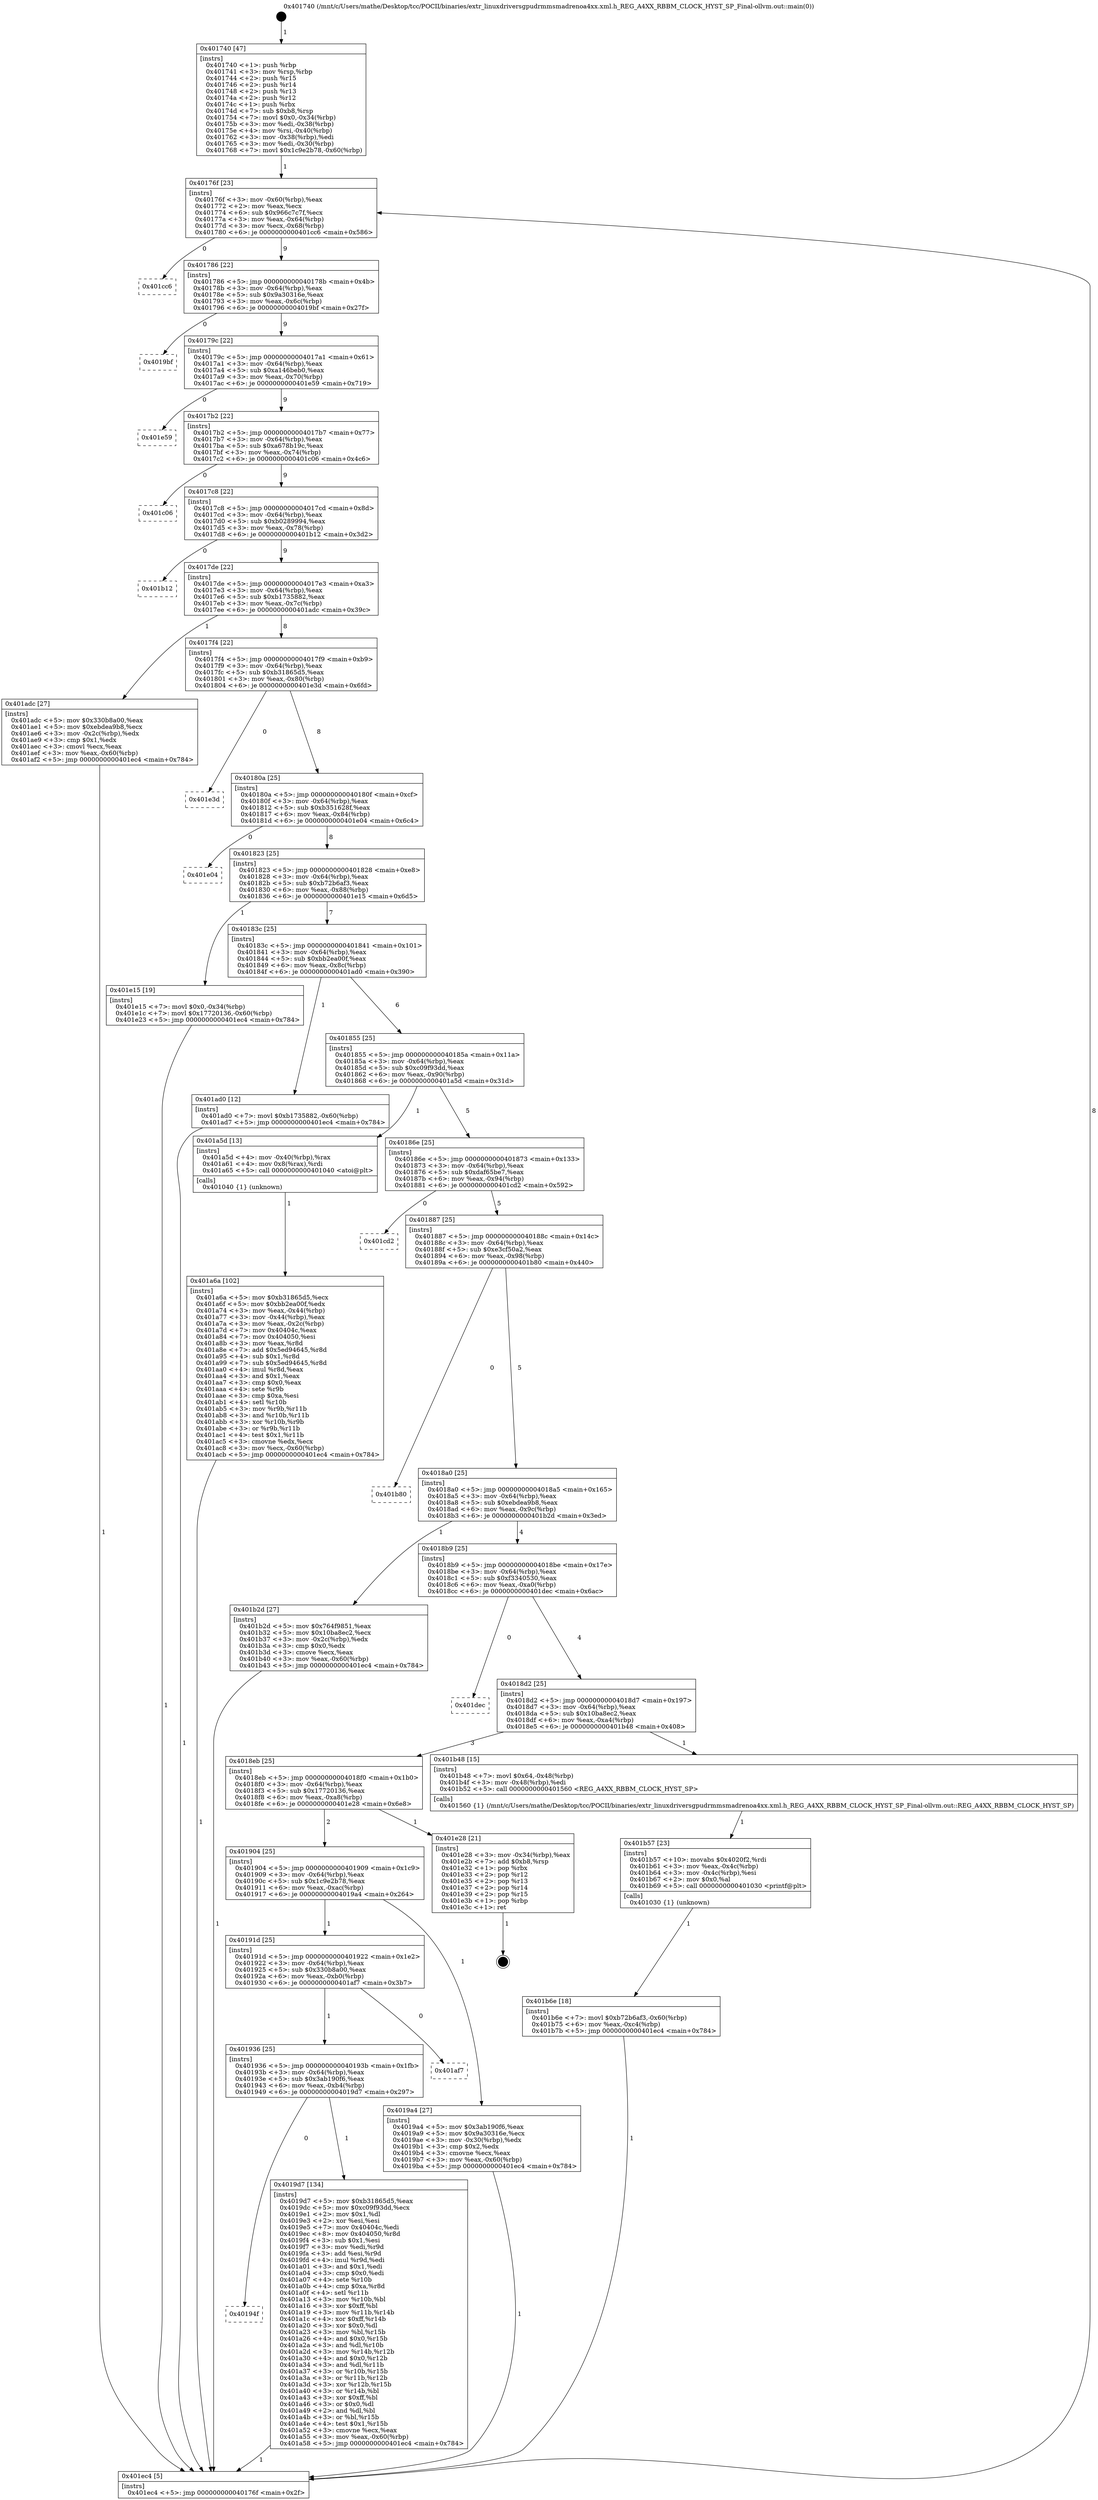 digraph "0x401740" {
  label = "0x401740 (/mnt/c/Users/mathe/Desktop/tcc/POCII/binaries/extr_linuxdriversgpudrmmsmadrenoa4xx.xml.h_REG_A4XX_RBBM_CLOCK_HYST_SP_Final-ollvm.out::main(0))"
  labelloc = "t"
  node[shape=record]

  Entry [label="",width=0.3,height=0.3,shape=circle,fillcolor=black,style=filled]
  "0x40176f" [label="{
     0x40176f [23]\l
     | [instrs]\l
     &nbsp;&nbsp;0x40176f \<+3\>: mov -0x60(%rbp),%eax\l
     &nbsp;&nbsp;0x401772 \<+2\>: mov %eax,%ecx\l
     &nbsp;&nbsp;0x401774 \<+6\>: sub $0x966c7c7f,%ecx\l
     &nbsp;&nbsp;0x40177a \<+3\>: mov %eax,-0x64(%rbp)\l
     &nbsp;&nbsp;0x40177d \<+3\>: mov %ecx,-0x68(%rbp)\l
     &nbsp;&nbsp;0x401780 \<+6\>: je 0000000000401cc6 \<main+0x586\>\l
  }"]
  "0x401cc6" [label="{
     0x401cc6\l
  }", style=dashed]
  "0x401786" [label="{
     0x401786 [22]\l
     | [instrs]\l
     &nbsp;&nbsp;0x401786 \<+5\>: jmp 000000000040178b \<main+0x4b\>\l
     &nbsp;&nbsp;0x40178b \<+3\>: mov -0x64(%rbp),%eax\l
     &nbsp;&nbsp;0x40178e \<+5\>: sub $0x9a30316e,%eax\l
     &nbsp;&nbsp;0x401793 \<+3\>: mov %eax,-0x6c(%rbp)\l
     &nbsp;&nbsp;0x401796 \<+6\>: je 00000000004019bf \<main+0x27f\>\l
  }"]
  Exit [label="",width=0.3,height=0.3,shape=circle,fillcolor=black,style=filled,peripheries=2]
  "0x4019bf" [label="{
     0x4019bf\l
  }", style=dashed]
  "0x40179c" [label="{
     0x40179c [22]\l
     | [instrs]\l
     &nbsp;&nbsp;0x40179c \<+5\>: jmp 00000000004017a1 \<main+0x61\>\l
     &nbsp;&nbsp;0x4017a1 \<+3\>: mov -0x64(%rbp),%eax\l
     &nbsp;&nbsp;0x4017a4 \<+5\>: sub $0xa146beb0,%eax\l
     &nbsp;&nbsp;0x4017a9 \<+3\>: mov %eax,-0x70(%rbp)\l
     &nbsp;&nbsp;0x4017ac \<+6\>: je 0000000000401e59 \<main+0x719\>\l
  }"]
  "0x401b6e" [label="{
     0x401b6e [18]\l
     | [instrs]\l
     &nbsp;&nbsp;0x401b6e \<+7\>: movl $0xb72b6af3,-0x60(%rbp)\l
     &nbsp;&nbsp;0x401b75 \<+6\>: mov %eax,-0xc4(%rbp)\l
     &nbsp;&nbsp;0x401b7b \<+5\>: jmp 0000000000401ec4 \<main+0x784\>\l
  }"]
  "0x401e59" [label="{
     0x401e59\l
  }", style=dashed]
  "0x4017b2" [label="{
     0x4017b2 [22]\l
     | [instrs]\l
     &nbsp;&nbsp;0x4017b2 \<+5\>: jmp 00000000004017b7 \<main+0x77\>\l
     &nbsp;&nbsp;0x4017b7 \<+3\>: mov -0x64(%rbp),%eax\l
     &nbsp;&nbsp;0x4017ba \<+5\>: sub $0xa678b19c,%eax\l
     &nbsp;&nbsp;0x4017bf \<+3\>: mov %eax,-0x74(%rbp)\l
     &nbsp;&nbsp;0x4017c2 \<+6\>: je 0000000000401c06 \<main+0x4c6\>\l
  }"]
  "0x401b57" [label="{
     0x401b57 [23]\l
     | [instrs]\l
     &nbsp;&nbsp;0x401b57 \<+10\>: movabs $0x4020f2,%rdi\l
     &nbsp;&nbsp;0x401b61 \<+3\>: mov %eax,-0x4c(%rbp)\l
     &nbsp;&nbsp;0x401b64 \<+3\>: mov -0x4c(%rbp),%esi\l
     &nbsp;&nbsp;0x401b67 \<+2\>: mov $0x0,%al\l
     &nbsp;&nbsp;0x401b69 \<+5\>: call 0000000000401030 \<printf@plt\>\l
     | [calls]\l
     &nbsp;&nbsp;0x401030 \{1\} (unknown)\l
  }"]
  "0x401c06" [label="{
     0x401c06\l
  }", style=dashed]
  "0x4017c8" [label="{
     0x4017c8 [22]\l
     | [instrs]\l
     &nbsp;&nbsp;0x4017c8 \<+5\>: jmp 00000000004017cd \<main+0x8d\>\l
     &nbsp;&nbsp;0x4017cd \<+3\>: mov -0x64(%rbp),%eax\l
     &nbsp;&nbsp;0x4017d0 \<+5\>: sub $0xb0289994,%eax\l
     &nbsp;&nbsp;0x4017d5 \<+3\>: mov %eax,-0x78(%rbp)\l
     &nbsp;&nbsp;0x4017d8 \<+6\>: je 0000000000401b12 \<main+0x3d2\>\l
  }"]
  "0x401a6a" [label="{
     0x401a6a [102]\l
     | [instrs]\l
     &nbsp;&nbsp;0x401a6a \<+5\>: mov $0xb31865d5,%ecx\l
     &nbsp;&nbsp;0x401a6f \<+5\>: mov $0xbb2ea00f,%edx\l
     &nbsp;&nbsp;0x401a74 \<+3\>: mov %eax,-0x44(%rbp)\l
     &nbsp;&nbsp;0x401a77 \<+3\>: mov -0x44(%rbp),%eax\l
     &nbsp;&nbsp;0x401a7a \<+3\>: mov %eax,-0x2c(%rbp)\l
     &nbsp;&nbsp;0x401a7d \<+7\>: mov 0x40404c,%eax\l
     &nbsp;&nbsp;0x401a84 \<+7\>: mov 0x404050,%esi\l
     &nbsp;&nbsp;0x401a8b \<+3\>: mov %eax,%r8d\l
     &nbsp;&nbsp;0x401a8e \<+7\>: add $0x5ed94645,%r8d\l
     &nbsp;&nbsp;0x401a95 \<+4\>: sub $0x1,%r8d\l
     &nbsp;&nbsp;0x401a99 \<+7\>: sub $0x5ed94645,%r8d\l
     &nbsp;&nbsp;0x401aa0 \<+4\>: imul %r8d,%eax\l
     &nbsp;&nbsp;0x401aa4 \<+3\>: and $0x1,%eax\l
     &nbsp;&nbsp;0x401aa7 \<+3\>: cmp $0x0,%eax\l
     &nbsp;&nbsp;0x401aaa \<+4\>: sete %r9b\l
     &nbsp;&nbsp;0x401aae \<+3\>: cmp $0xa,%esi\l
     &nbsp;&nbsp;0x401ab1 \<+4\>: setl %r10b\l
     &nbsp;&nbsp;0x401ab5 \<+3\>: mov %r9b,%r11b\l
     &nbsp;&nbsp;0x401ab8 \<+3\>: and %r10b,%r11b\l
     &nbsp;&nbsp;0x401abb \<+3\>: xor %r10b,%r9b\l
     &nbsp;&nbsp;0x401abe \<+3\>: or %r9b,%r11b\l
     &nbsp;&nbsp;0x401ac1 \<+4\>: test $0x1,%r11b\l
     &nbsp;&nbsp;0x401ac5 \<+3\>: cmovne %edx,%ecx\l
     &nbsp;&nbsp;0x401ac8 \<+3\>: mov %ecx,-0x60(%rbp)\l
     &nbsp;&nbsp;0x401acb \<+5\>: jmp 0000000000401ec4 \<main+0x784\>\l
  }"]
  "0x401b12" [label="{
     0x401b12\l
  }", style=dashed]
  "0x4017de" [label="{
     0x4017de [22]\l
     | [instrs]\l
     &nbsp;&nbsp;0x4017de \<+5\>: jmp 00000000004017e3 \<main+0xa3\>\l
     &nbsp;&nbsp;0x4017e3 \<+3\>: mov -0x64(%rbp),%eax\l
     &nbsp;&nbsp;0x4017e6 \<+5\>: sub $0xb1735882,%eax\l
     &nbsp;&nbsp;0x4017eb \<+3\>: mov %eax,-0x7c(%rbp)\l
     &nbsp;&nbsp;0x4017ee \<+6\>: je 0000000000401adc \<main+0x39c\>\l
  }"]
  "0x40194f" [label="{
     0x40194f\l
  }", style=dashed]
  "0x401adc" [label="{
     0x401adc [27]\l
     | [instrs]\l
     &nbsp;&nbsp;0x401adc \<+5\>: mov $0x330b8a00,%eax\l
     &nbsp;&nbsp;0x401ae1 \<+5\>: mov $0xebdea9b8,%ecx\l
     &nbsp;&nbsp;0x401ae6 \<+3\>: mov -0x2c(%rbp),%edx\l
     &nbsp;&nbsp;0x401ae9 \<+3\>: cmp $0x1,%edx\l
     &nbsp;&nbsp;0x401aec \<+3\>: cmovl %ecx,%eax\l
     &nbsp;&nbsp;0x401aef \<+3\>: mov %eax,-0x60(%rbp)\l
     &nbsp;&nbsp;0x401af2 \<+5\>: jmp 0000000000401ec4 \<main+0x784\>\l
  }"]
  "0x4017f4" [label="{
     0x4017f4 [22]\l
     | [instrs]\l
     &nbsp;&nbsp;0x4017f4 \<+5\>: jmp 00000000004017f9 \<main+0xb9\>\l
     &nbsp;&nbsp;0x4017f9 \<+3\>: mov -0x64(%rbp),%eax\l
     &nbsp;&nbsp;0x4017fc \<+5\>: sub $0xb31865d5,%eax\l
     &nbsp;&nbsp;0x401801 \<+3\>: mov %eax,-0x80(%rbp)\l
     &nbsp;&nbsp;0x401804 \<+6\>: je 0000000000401e3d \<main+0x6fd\>\l
  }"]
  "0x4019d7" [label="{
     0x4019d7 [134]\l
     | [instrs]\l
     &nbsp;&nbsp;0x4019d7 \<+5\>: mov $0xb31865d5,%eax\l
     &nbsp;&nbsp;0x4019dc \<+5\>: mov $0xc09f93dd,%ecx\l
     &nbsp;&nbsp;0x4019e1 \<+2\>: mov $0x1,%dl\l
     &nbsp;&nbsp;0x4019e3 \<+2\>: xor %esi,%esi\l
     &nbsp;&nbsp;0x4019e5 \<+7\>: mov 0x40404c,%edi\l
     &nbsp;&nbsp;0x4019ec \<+8\>: mov 0x404050,%r8d\l
     &nbsp;&nbsp;0x4019f4 \<+3\>: sub $0x1,%esi\l
     &nbsp;&nbsp;0x4019f7 \<+3\>: mov %edi,%r9d\l
     &nbsp;&nbsp;0x4019fa \<+3\>: add %esi,%r9d\l
     &nbsp;&nbsp;0x4019fd \<+4\>: imul %r9d,%edi\l
     &nbsp;&nbsp;0x401a01 \<+3\>: and $0x1,%edi\l
     &nbsp;&nbsp;0x401a04 \<+3\>: cmp $0x0,%edi\l
     &nbsp;&nbsp;0x401a07 \<+4\>: sete %r10b\l
     &nbsp;&nbsp;0x401a0b \<+4\>: cmp $0xa,%r8d\l
     &nbsp;&nbsp;0x401a0f \<+4\>: setl %r11b\l
     &nbsp;&nbsp;0x401a13 \<+3\>: mov %r10b,%bl\l
     &nbsp;&nbsp;0x401a16 \<+3\>: xor $0xff,%bl\l
     &nbsp;&nbsp;0x401a19 \<+3\>: mov %r11b,%r14b\l
     &nbsp;&nbsp;0x401a1c \<+4\>: xor $0xff,%r14b\l
     &nbsp;&nbsp;0x401a20 \<+3\>: xor $0x0,%dl\l
     &nbsp;&nbsp;0x401a23 \<+3\>: mov %bl,%r15b\l
     &nbsp;&nbsp;0x401a26 \<+4\>: and $0x0,%r15b\l
     &nbsp;&nbsp;0x401a2a \<+3\>: and %dl,%r10b\l
     &nbsp;&nbsp;0x401a2d \<+3\>: mov %r14b,%r12b\l
     &nbsp;&nbsp;0x401a30 \<+4\>: and $0x0,%r12b\l
     &nbsp;&nbsp;0x401a34 \<+3\>: and %dl,%r11b\l
     &nbsp;&nbsp;0x401a37 \<+3\>: or %r10b,%r15b\l
     &nbsp;&nbsp;0x401a3a \<+3\>: or %r11b,%r12b\l
     &nbsp;&nbsp;0x401a3d \<+3\>: xor %r12b,%r15b\l
     &nbsp;&nbsp;0x401a40 \<+3\>: or %r14b,%bl\l
     &nbsp;&nbsp;0x401a43 \<+3\>: xor $0xff,%bl\l
     &nbsp;&nbsp;0x401a46 \<+3\>: or $0x0,%dl\l
     &nbsp;&nbsp;0x401a49 \<+2\>: and %dl,%bl\l
     &nbsp;&nbsp;0x401a4b \<+3\>: or %bl,%r15b\l
     &nbsp;&nbsp;0x401a4e \<+4\>: test $0x1,%r15b\l
     &nbsp;&nbsp;0x401a52 \<+3\>: cmovne %ecx,%eax\l
     &nbsp;&nbsp;0x401a55 \<+3\>: mov %eax,-0x60(%rbp)\l
     &nbsp;&nbsp;0x401a58 \<+5\>: jmp 0000000000401ec4 \<main+0x784\>\l
  }"]
  "0x401e3d" [label="{
     0x401e3d\l
  }", style=dashed]
  "0x40180a" [label="{
     0x40180a [25]\l
     | [instrs]\l
     &nbsp;&nbsp;0x40180a \<+5\>: jmp 000000000040180f \<main+0xcf\>\l
     &nbsp;&nbsp;0x40180f \<+3\>: mov -0x64(%rbp),%eax\l
     &nbsp;&nbsp;0x401812 \<+5\>: sub $0xb351628f,%eax\l
     &nbsp;&nbsp;0x401817 \<+6\>: mov %eax,-0x84(%rbp)\l
     &nbsp;&nbsp;0x40181d \<+6\>: je 0000000000401e04 \<main+0x6c4\>\l
  }"]
  "0x401936" [label="{
     0x401936 [25]\l
     | [instrs]\l
     &nbsp;&nbsp;0x401936 \<+5\>: jmp 000000000040193b \<main+0x1fb\>\l
     &nbsp;&nbsp;0x40193b \<+3\>: mov -0x64(%rbp),%eax\l
     &nbsp;&nbsp;0x40193e \<+5\>: sub $0x3ab190f6,%eax\l
     &nbsp;&nbsp;0x401943 \<+6\>: mov %eax,-0xb4(%rbp)\l
     &nbsp;&nbsp;0x401949 \<+6\>: je 00000000004019d7 \<main+0x297\>\l
  }"]
  "0x401e04" [label="{
     0x401e04\l
  }", style=dashed]
  "0x401823" [label="{
     0x401823 [25]\l
     | [instrs]\l
     &nbsp;&nbsp;0x401823 \<+5\>: jmp 0000000000401828 \<main+0xe8\>\l
     &nbsp;&nbsp;0x401828 \<+3\>: mov -0x64(%rbp),%eax\l
     &nbsp;&nbsp;0x40182b \<+5\>: sub $0xb72b6af3,%eax\l
     &nbsp;&nbsp;0x401830 \<+6\>: mov %eax,-0x88(%rbp)\l
     &nbsp;&nbsp;0x401836 \<+6\>: je 0000000000401e15 \<main+0x6d5\>\l
  }"]
  "0x401af7" [label="{
     0x401af7\l
  }", style=dashed]
  "0x401e15" [label="{
     0x401e15 [19]\l
     | [instrs]\l
     &nbsp;&nbsp;0x401e15 \<+7\>: movl $0x0,-0x34(%rbp)\l
     &nbsp;&nbsp;0x401e1c \<+7\>: movl $0x17720136,-0x60(%rbp)\l
     &nbsp;&nbsp;0x401e23 \<+5\>: jmp 0000000000401ec4 \<main+0x784\>\l
  }"]
  "0x40183c" [label="{
     0x40183c [25]\l
     | [instrs]\l
     &nbsp;&nbsp;0x40183c \<+5\>: jmp 0000000000401841 \<main+0x101\>\l
     &nbsp;&nbsp;0x401841 \<+3\>: mov -0x64(%rbp),%eax\l
     &nbsp;&nbsp;0x401844 \<+5\>: sub $0xbb2ea00f,%eax\l
     &nbsp;&nbsp;0x401849 \<+6\>: mov %eax,-0x8c(%rbp)\l
     &nbsp;&nbsp;0x40184f \<+6\>: je 0000000000401ad0 \<main+0x390\>\l
  }"]
  "0x401740" [label="{
     0x401740 [47]\l
     | [instrs]\l
     &nbsp;&nbsp;0x401740 \<+1\>: push %rbp\l
     &nbsp;&nbsp;0x401741 \<+3\>: mov %rsp,%rbp\l
     &nbsp;&nbsp;0x401744 \<+2\>: push %r15\l
     &nbsp;&nbsp;0x401746 \<+2\>: push %r14\l
     &nbsp;&nbsp;0x401748 \<+2\>: push %r13\l
     &nbsp;&nbsp;0x40174a \<+2\>: push %r12\l
     &nbsp;&nbsp;0x40174c \<+1\>: push %rbx\l
     &nbsp;&nbsp;0x40174d \<+7\>: sub $0xb8,%rsp\l
     &nbsp;&nbsp;0x401754 \<+7\>: movl $0x0,-0x34(%rbp)\l
     &nbsp;&nbsp;0x40175b \<+3\>: mov %edi,-0x38(%rbp)\l
     &nbsp;&nbsp;0x40175e \<+4\>: mov %rsi,-0x40(%rbp)\l
     &nbsp;&nbsp;0x401762 \<+3\>: mov -0x38(%rbp),%edi\l
     &nbsp;&nbsp;0x401765 \<+3\>: mov %edi,-0x30(%rbp)\l
     &nbsp;&nbsp;0x401768 \<+7\>: movl $0x1c9e2b78,-0x60(%rbp)\l
  }"]
  "0x401ad0" [label="{
     0x401ad0 [12]\l
     | [instrs]\l
     &nbsp;&nbsp;0x401ad0 \<+7\>: movl $0xb1735882,-0x60(%rbp)\l
     &nbsp;&nbsp;0x401ad7 \<+5\>: jmp 0000000000401ec4 \<main+0x784\>\l
  }"]
  "0x401855" [label="{
     0x401855 [25]\l
     | [instrs]\l
     &nbsp;&nbsp;0x401855 \<+5\>: jmp 000000000040185a \<main+0x11a\>\l
     &nbsp;&nbsp;0x40185a \<+3\>: mov -0x64(%rbp),%eax\l
     &nbsp;&nbsp;0x40185d \<+5\>: sub $0xc09f93dd,%eax\l
     &nbsp;&nbsp;0x401862 \<+6\>: mov %eax,-0x90(%rbp)\l
     &nbsp;&nbsp;0x401868 \<+6\>: je 0000000000401a5d \<main+0x31d\>\l
  }"]
  "0x401ec4" [label="{
     0x401ec4 [5]\l
     | [instrs]\l
     &nbsp;&nbsp;0x401ec4 \<+5\>: jmp 000000000040176f \<main+0x2f\>\l
  }"]
  "0x401a5d" [label="{
     0x401a5d [13]\l
     | [instrs]\l
     &nbsp;&nbsp;0x401a5d \<+4\>: mov -0x40(%rbp),%rax\l
     &nbsp;&nbsp;0x401a61 \<+4\>: mov 0x8(%rax),%rdi\l
     &nbsp;&nbsp;0x401a65 \<+5\>: call 0000000000401040 \<atoi@plt\>\l
     | [calls]\l
     &nbsp;&nbsp;0x401040 \{1\} (unknown)\l
  }"]
  "0x40186e" [label="{
     0x40186e [25]\l
     | [instrs]\l
     &nbsp;&nbsp;0x40186e \<+5\>: jmp 0000000000401873 \<main+0x133\>\l
     &nbsp;&nbsp;0x401873 \<+3\>: mov -0x64(%rbp),%eax\l
     &nbsp;&nbsp;0x401876 \<+5\>: sub $0xdaf65be7,%eax\l
     &nbsp;&nbsp;0x40187b \<+6\>: mov %eax,-0x94(%rbp)\l
     &nbsp;&nbsp;0x401881 \<+6\>: je 0000000000401cd2 \<main+0x592\>\l
  }"]
  "0x40191d" [label="{
     0x40191d [25]\l
     | [instrs]\l
     &nbsp;&nbsp;0x40191d \<+5\>: jmp 0000000000401922 \<main+0x1e2\>\l
     &nbsp;&nbsp;0x401922 \<+3\>: mov -0x64(%rbp),%eax\l
     &nbsp;&nbsp;0x401925 \<+5\>: sub $0x330b8a00,%eax\l
     &nbsp;&nbsp;0x40192a \<+6\>: mov %eax,-0xb0(%rbp)\l
     &nbsp;&nbsp;0x401930 \<+6\>: je 0000000000401af7 \<main+0x3b7\>\l
  }"]
  "0x401cd2" [label="{
     0x401cd2\l
  }", style=dashed]
  "0x401887" [label="{
     0x401887 [25]\l
     | [instrs]\l
     &nbsp;&nbsp;0x401887 \<+5\>: jmp 000000000040188c \<main+0x14c\>\l
     &nbsp;&nbsp;0x40188c \<+3\>: mov -0x64(%rbp),%eax\l
     &nbsp;&nbsp;0x40188f \<+5\>: sub $0xe3cf50a2,%eax\l
     &nbsp;&nbsp;0x401894 \<+6\>: mov %eax,-0x98(%rbp)\l
     &nbsp;&nbsp;0x40189a \<+6\>: je 0000000000401b80 \<main+0x440\>\l
  }"]
  "0x4019a4" [label="{
     0x4019a4 [27]\l
     | [instrs]\l
     &nbsp;&nbsp;0x4019a4 \<+5\>: mov $0x3ab190f6,%eax\l
     &nbsp;&nbsp;0x4019a9 \<+5\>: mov $0x9a30316e,%ecx\l
     &nbsp;&nbsp;0x4019ae \<+3\>: mov -0x30(%rbp),%edx\l
     &nbsp;&nbsp;0x4019b1 \<+3\>: cmp $0x2,%edx\l
     &nbsp;&nbsp;0x4019b4 \<+3\>: cmovne %ecx,%eax\l
     &nbsp;&nbsp;0x4019b7 \<+3\>: mov %eax,-0x60(%rbp)\l
     &nbsp;&nbsp;0x4019ba \<+5\>: jmp 0000000000401ec4 \<main+0x784\>\l
  }"]
  "0x401b80" [label="{
     0x401b80\l
  }", style=dashed]
  "0x4018a0" [label="{
     0x4018a0 [25]\l
     | [instrs]\l
     &nbsp;&nbsp;0x4018a0 \<+5\>: jmp 00000000004018a5 \<main+0x165\>\l
     &nbsp;&nbsp;0x4018a5 \<+3\>: mov -0x64(%rbp),%eax\l
     &nbsp;&nbsp;0x4018a8 \<+5\>: sub $0xebdea9b8,%eax\l
     &nbsp;&nbsp;0x4018ad \<+6\>: mov %eax,-0x9c(%rbp)\l
     &nbsp;&nbsp;0x4018b3 \<+6\>: je 0000000000401b2d \<main+0x3ed\>\l
  }"]
  "0x401904" [label="{
     0x401904 [25]\l
     | [instrs]\l
     &nbsp;&nbsp;0x401904 \<+5\>: jmp 0000000000401909 \<main+0x1c9\>\l
     &nbsp;&nbsp;0x401909 \<+3\>: mov -0x64(%rbp),%eax\l
     &nbsp;&nbsp;0x40190c \<+5\>: sub $0x1c9e2b78,%eax\l
     &nbsp;&nbsp;0x401911 \<+6\>: mov %eax,-0xac(%rbp)\l
     &nbsp;&nbsp;0x401917 \<+6\>: je 00000000004019a4 \<main+0x264\>\l
  }"]
  "0x401b2d" [label="{
     0x401b2d [27]\l
     | [instrs]\l
     &nbsp;&nbsp;0x401b2d \<+5\>: mov $0x764f9851,%eax\l
     &nbsp;&nbsp;0x401b32 \<+5\>: mov $0x10ba8ec2,%ecx\l
     &nbsp;&nbsp;0x401b37 \<+3\>: mov -0x2c(%rbp),%edx\l
     &nbsp;&nbsp;0x401b3a \<+3\>: cmp $0x0,%edx\l
     &nbsp;&nbsp;0x401b3d \<+3\>: cmove %ecx,%eax\l
     &nbsp;&nbsp;0x401b40 \<+3\>: mov %eax,-0x60(%rbp)\l
     &nbsp;&nbsp;0x401b43 \<+5\>: jmp 0000000000401ec4 \<main+0x784\>\l
  }"]
  "0x4018b9" [label="{
     0x4018b9 [25]\l
     | [instrs]\l
     &nbsp;&nbsp;0x4018b9 \<+5\>: jmp 00000000004018be \<main+0x17e\>\l
     &nbsp;&nbsp;0x4018be \<+3\>: mov -0x64(%rbp),%eax\l
     &nbsp;&nbsp;0x4018c1 \<+5\>: sub $0xf3340530,%eax\l
     &nbsp;&nbsp;0x4018c6 \<+6\>: mov %eax,-0xa0(%rbp)\l
     &nbsp;&nbsp;0x4018cc \<+6\>: je 0000000000401dec \<main+0x6ac\>\l
  }"]
  "0x401e28" [label="{
     0x401e28 [21]\l
     | [instrs]\l
     &nbsp;&nbsp;0x401e28 \<+3\>: mov -0x34(%rbp),%eax\l
     &nbsp;&nbsp;0x401e2b \<+7\>: add $0xb8,%rsp\l
     &nbsp;&nbsp;0x401e32 \<+1\>: pop %rbx\l
     &nbsp;&nbsp;0x401e33 \<+2\>: pop %r12\l
     &nbsp;&nbsp;0x401e35 \<+2\>: pop %r13\l
     &nbsp;&nbsp;0x401e37 \<+2\>: pop %r14\l
     &nbsp;&nbsp;0x401e39 \<+2\>: pop %r15\l
     &nbsp;&nbsp;0x401e3b \<+1\>: pop %rbp\l
     &nbsp;&nbsp;0x401e3c \<+1\>: ret\l
  }"]
  "0x401dec" [label="{
     0x401dec\l
  }", style=dashed]
  "0x4018d2" [label="{
     0x4018d2 [25]\l
     | [instrs]\l
     &nbsp;&nbsp;0x4018d2 \<+5\>: jmp 00000000004018d7 \<main+0x197\>\l
     &nbsp;&nbsp;0x4018d7 \<+3\>: mov -0x64(%rbp),%eax\l
     &nbsp;&nbsp;0x4018da \<+5\>: sub $0x10ba8ec2,%eax\l
     &nbsp;&nbsp;0x4018df \<+6\>: mov %eax,-0xa4(%rbp)\l
     &nbsp;&nbsp;0x4018e5 \<+6\>: je 0000000000401b48 \<main+0x408\>\l
  }"]
  "0x4018eb" [label="{
     0x4018eb [25]\l
     | [instrs]\l
     &nbsp;&nbsp;0x4018eb \<+5\>: jmp 00000000004018f0 \<main+0x1b0\>\l
     &nbsp;&nbsp;0x4018f0 \<+3\>: mov -0x64(%rbp),%eax\l
     &nbsp;&nbsp;0x4018f3 \<+5\>: sub $0x17720136,%eax\l
     &nbsp;&nbsp;0x4018f8 \<+6\>: mov %eax,-0xa8(%rbp)\l
     &nbsp;&nbsp;0x4018fe \<+6\>: je 0000000000401e28 \<main+0x6e8\>\l
  }"]
  "0x401b48" [label="{
     0x401b48 [15]\l
     | [instrs]\l
     &nbsp;&nbsp;0x401b48 \<+7\>: movl $0x64,-0x48(%rbp)\l
     &nbsp;&nbsp;0x401b4f \<+3\>: mov -0x48(%rbp),%edi\l
     &nbsp;&nbsp;0x401b52 \<+5\>: call 0000000000401560 \<REG_A4XX_RBBM_CLOCK_HYST_SP\>\l
     | [calls]\l
     &nbsp;&nbsp;0x401560 \{1\} (/mnt/c/Users/mathe/Desktop/tcc/POCII/binaries/extr_linuxdriversgpudrmmsmadrenoa4xx.xml.h_REG_A4XX_RBBM_CLOCK_HYST_SP_Final-ollvm.out::REG_A4XX_RBBM_CLOCK_HYST_SP)\l
  }"]
  Entry -> "0x401740" [label=" 1"]
  "0x40176f" -> "0x401cc6" [label=" 0"]
  "0x40176f" -> "0x401786" [label=" 9"]
  "0x401e28" -> Exit [label=" 1"]
  "0x401786" -> "0x4019bf" [label=" 0"]
  "0x401786" -> "0x40179c" [label=" 9"]
  "0x401e15" -> "0x401ec4" [label=" 1"]
  "0x40179c" -> "0x401e59" [label=" 0"]
  "0x40179c" -> "0x4017b2" [label=" 9"]
  "0x401b6e" -> "0x401ec4" [label=" 1"]
  "0x4017b2" -> "0x401c06" [label=" 0"]
  "0x4017b2" -> "0x4017c8" [label=" 9"]
  "0x401b57" -> "0x401b6e" [label=" 1"]
  "0x4017c8" -> "0x401b12" [label=" 0"]
  "0x4017c8" -> "0x4017de" [label=" 9"]
  "0x401b48" -> "0x401b57" [label=" 1"]
  "0x4017de" -> "0x401adc" [label=" 1"]
  "0x4017de" -> "0x4017f4" [label=" 8"]
  "0x401b2d" -> "0x401ec4" [label=" 1"]
  "0x4017f4" -> "0x401e3d" [label=" 0"]
  "0x4017f4" -> "0x40180a" [label=" 8"]
  "0x401adc" -> "0x401ec4" [label=" 1"]
  "0x40180a" -> "0x401e04" [label=" 0"]
  "0x40180a" -> "0x401823" [label=" 8"]
  "0x401a6a" -> "0x401ec4" [label=" 1"]
  "0x401823" -> "0x401e15" [label=" 1"]
  "0x401823" -> "0x40183c" [label=" 7"]
  "0x401a5d" -> "0x401a6a" [label=" 1"]
  "0x40183c" -> "0x401ad0" [label=" 1"]
  "0x40183c" -> "0x401855" [label=" 6"]
  "0x401936" -> "0x40194f" [label=" 0"]
  "0x401855" -> "0x401a5d" [label=" 1"]
  "0x401855" -> "0x40186e" [label=" 5"]
  "0x401936" -> "0x4019d7" [label=" 1"]
  "0x40186e" -> "0x401cd2" [label=" 0"]
  "0x40186e" -> "0x401887" [label=" 5"]
  "0x401ad0" -> "0x401ec4" [label=" 1"]
  "0x401887" -> "0x401b80" [label=" 0"]
  "0x401887" -> "0x4018a0" [label=" 5"]
  "0x40191d" -> "0x401936" [label=" 1"]
  "0x4018a0" -> "0x401b2d" [label=" 1"]
  "0x4018a0" -> "0x4018b9" [label=" 4"]
  "0x4019d7" -> "0x401ec4" [label=" 1"]
  "0x4018b9" -> "0x401dec" [label=" 0"]
  "0x4018b9" -> "0x4018d2" [label=" 4"]
  "0x401ec4" -> "0x40176f" [label=" 8"]
  "0x4018d2" -> "0x401b48" [label=" 1"]
  "0x4018d2" -> "0x4018eb" [label=" 3"]
  "0x401740" -> "0x40176f" [label=" 1"]
  "0x4018eb" -> "0x401e28" [label=" 1"]
  "0x4018eb" -> "0x401904" [label=" 2"]
  "0x40191d" -> "0x401af7" [label=" 0"]
  "0x401904" -> "0x4019a4" [label=" 1"]
  "0x401904" -> "0x40191d" [label=" 1"]
  "0x4019a4" -> "0x401ec4" [label=" 1"]
}
